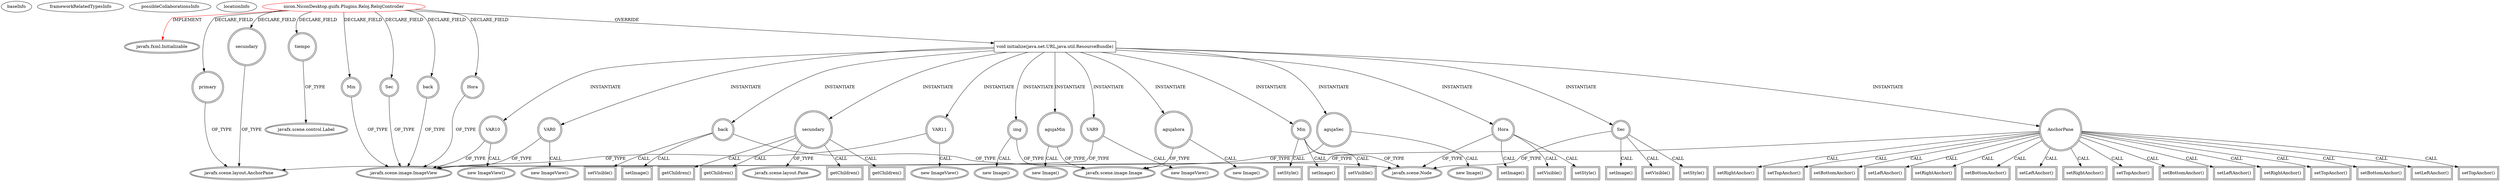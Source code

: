digraph {
baseInfo[graphId=2570,category="extension_graph",isAnonymous=false,possibleRelation=false]
frameworkRelatedTypesInfo[0="javafx.fxml.Initializable"]
possibleCollaborationsInfo[]
locationInfo[projectName="dony1990-ProsDesktop",filePath="/dony1990-ProsDesktop/ProsDesktop-master/src/nicon/NiconDesktop/guifx/Plugins/Reloj/RelojController.java",contextSignature="RelojController",graphId="2570"]
0[label="nicon.NiconDesktop.guifx.Plugins.Reloj.RelojController",vertexType="ROOT_CLIENT_CLASS_DECLARATION",isFrameworkType=false,color=red]
1[label="javafx.fxml.Initializable",vertexType="FRAMEWORK_INTERFACE_TYPE",isFrameworkType=true,peripheries=2]
2[label="Hora",vertexType="FIELD_DECLARATION",isFrameworkType=true,peripheries=2,shape=circle]
3[label="javafx.scene.image.ImageView",vertexType="FRAMEWORK_CLASS_TYPE",isFrameworkType=true,peripheries=2]
4[label="Min",vertexType="FIELD_DECLARATION",isFrameworkType=true,peripheries=2,shape=circle]
6[label="Sec",vertexType="FIELD_DECLARATION",isFrameworkType=true,peripheries=2,shape=circle]
8[label="back",vertexType="FIELD_DECLARATION",isFrameworkType=true,peripheries=2,shape=circle]
10[label="primary",vertexType="FIELD_DECLARATION",isFrameworkType=true,peripheries=2,shape=circle]
11[label="javafx.scene.layout.AnchorPane",vertexType="FRAMEWORK_CLASS_TYPE",isFrameworkType=true,peripheries=2]
12[label="secundary",vertexType="FIELD_DECLARATION",isFrameworkType=true,peripheries=2,shape=circle]
14[label="tiempo",vertexType="FIELD_DECLARATION",isFrameworkType=true,peripheries=2,shape=circle]
15[label="javafx.scene.control.Label",vertexType="FRAMEWORK_CLASS_TYPE",isFrameworkType=true,peripheries=2]
16[label="void initialize(java.net.URL,java.util.ResourceBundle)",vertexType="OVERRIDING_METHOD_DECLARATION",isFrameworkType=false,shape=box]
18[label="VAR0",vertexType="VARIABLE_EXPRESION",isFrameworkType=true,peripheries=2,shape=circle]
17[label="new ImageView()",vertexType="CONSTRUCTOR_CALL",isFrameworkType=true,peripheries=2]
20[label="AnchorPane",vertexType="VARIABLE_EXPRESION",isFrameworkType=true,peripheries=2,shape=circle]
21[label="setBottomAnchor()",vertexType="INSIDE_CALL",isFrameworkType=true,peripheries=2,shape=box]
24[label="setLeftAnchor()",vertexType="INSIDE_CALL",isFrameworkType=true,peripheries=2,shape=box]
26[label="setRightAnchor()",vertexType="INSIDE_CALL",isFrameworkType=true,peripheries=2,shape=box]
28[label="setTopAnchor()",vertexType="INSIDE_CALL",isFrameworkType=true,peripheries=2,shape=box]
29[label="back",vertexType="VARIABLE_EXPRESION",isFrameworkType=true,peripheries=2,shape=circle]
31[label="javafx.scene.Node",vertexType="FRAMEWORK_CLASS_TYPE",isFrameworkType=true,peripheries=2]
30[label="setVisible()",vertexType="INSIDE_CALL",isFrameworkType=true,peripheries=2,shape=box]
32[label="secundary",vertexType="VARIABLE_EXPRESION",isFrameworkType=true,peripheries=2,shape=circle]
34[label="javafx.scene.layout.Pane",vertexType="FRAMEWORK_CLASS_TYPE",isFrameworkType=true,peripheries=2]
33[label="getChildren()",vertexType="INSIDE_CALL",isFrameworkType=true,peripheries=2,shape=box]
36[label="img",vertexType="VARIABLE_EXPRESION",isFrameworkType=true,peripheries=2,shape=circle]
37[label="javafx.scene.image.Image",vertexType="FRAMEWORK_CLASS_TYPE",isFrameworkType=true,peripheries=2]
35[label="new Image()",vertexType="CONSTRUCTOR_CALL",isFrameworkType=true,peripheries=2]
39[label="setImage()",vertexType="INSIDE_CALL",isFrameworkType=true,peripheries=2,shape=box]
41[label="VAR9",vertexType="VARIABLE_EXPRESION",isFrameworkType=true,peripheries=2,shape=circle]
40[label="new ImageView()",vertexType="CONSTRUCTOR_CALL",isFrameworkType=true,peripheries=2]
44[label="VAR10",vertexType="VARIABLE_EXPRESION",isFrameworkType=true,peripheries=2,shape=circle]
43[label="new ImageView()",vertexType="CONSTRUCTOR_CALL",isFrameworkType=true,peripheries=2]
47[label="VAR11",vertexType="VARIABLE_EXPRESION",isFrameworkType=true,peripheries=2,shape=circle]
46[label="new ImageView()",vertexType="CONSTRUCTOR_CALL",isFrameworkType=true,peripheries=2]
50[label="setBottomAnchor()",vertexType="INSIDE_CALL",isFrameworkType=true,peripheries=2,shape=box]
52[label="setLeftAnchor()",vertexType="INSIDE_CALL",isFrameworkType=true,peripheries=2,shape=box]
54[label="setRightAnchor()",vertexType="INSIDE_CALL",isFrameworkType=true,peripheries=2,shape=box]
56[label="setTopAnchor()",vertexType="INSIDE_CALL",isFrameworkType=true,peripheries=2,shape=box]
57[label="Min",vertexType="VARIABLE_EXPRESION",isFrameworkType=true,peripheries=2,shape=circle]
58[label="setVisible()",vertexType="INSIDE_CALL",isFrameworkType=true,peripheries=2,shape=box]
61[label="setStyle()",vertexType="INSIDE_CALL",isFrameworkType=true,peripheries=2,shape=box]
63[label="getChildren()",vertexType="INSIDE_CALL",isFrameworkType=true,peripheries=2,shape=box]
65[label="agujaMin",vertexType="VARIABLE_EXPRESION",isFrameworkType=true,peripheries=2,shape=circle]
64[label="new Image()",vertexType="CONSTRUCTOR_CALL",isFrameworkType=true,peripheries=2]
68[label="setImage()",vertexType="INSIDE_CALL",isFrameworkType=true,peripheries=2,shape=box]
70[label="setBottomAnchor()",vertexType="INSIDE_CALL",isFrameworkType=true,peripheries=2,shape=box]
72[label="setLeftAnchor()",vertexType="INSIDE_CALL",isFrameworkType=true,peripheries=2,shape=box]
74[label="setRightAnchor()",vertexType="INSIDE_CALL",isFrameworkType=true,peripheries=2,shape=box]
76[label="setTopAnchor()",vertexType="INSIDE_CALL",isFrameworkType=true,peripheries=2,shape=box]
77[label="Hora",vertexType="VARIABLE_EXPRESION",isFrameworkType=true,peripheries=2,shape=circle]
78[label="setVisible()",vertexType="INSIDE_CALL",isFrameworkType=true,peripheries=2,shape=box]
81[label="setStyle()",vertexType="INSIDE_CALL",isFrameworkType=true,peripheries=2,shape=box]
83[label="getChildren()",vertexType="INSIDE_CALL",isFrameworkType=true,peripheries=2,shape=box]
85[label="agujahora",vertexType="VARIABLE_EXPRESION",isFrameworkType=true,peripheries=2,shape=circle]
84[label="new Image()",vertexType="CONSTRUCTOR_CALL",isFrameworkType=true,peripheries=2]
88[label="setImage()",vertexType="INSIDE_CALL",isFrameworkType=true,peripheries=2,shape=box]
90[label="setBottomAnchor()",vertexType="INSIDE_CALL",isFrameworkType=true,peripheries=2,shape=box]
92[label="setLeftAnchor()",vertexType="INSIDE_CALL",isFrameworkType=true,peripheries=2,shape=box]
94[label="setRightAnchor()",vertexType="INSIDE_CALL",isFrameworkType=true,peripheries=2,shape=box]
96[label="setTopAnchor()",vertexType="INSIDE_CALL",isFrameworkType=true,peripheries=2,shape=box]
97[label="Sec",vertexType="VARIABLE_EXPRESION",isFrameworkType=true,peripheries=2,shape=circle]
98[label="setVisible()",vertexType="INSIDE_CALL",isFrameworkType=true,peripheries=2,shape=box]
101[label="setStyle()",vertexType="INSIDE_CALL",isFrameworkType=true,peripheries=2,shape=box]
103[label="getChildren()",vertexType="INSIDE_CALL",isFrameworkType=true,peripheries=2,shape=box]
105[label="agujaSec",vertexType="VARIABLE_EXPRESION",isFrameworkType=true,peripheries=2,shape=circle]
104[label="new Image()",vertexType="CONSTRUCTOR_CALL",isFrameworkType=true,peripheries=2]
108[label="setImage()",vertexType="INSIDE_CALL",isFrameworkType=true,peripheries=2,shape=box]
0->1[label="IMPLEMENT",color=red]
0->2[label="DECLARE_FIELD"]
2->3[label="OF_TYPE"]
0->4[label="DECLARE_FIELD"]
4->3[label="OF_TYPE"]
0->6[label="DECLARE_FIELD"]
6->3[label="OF_TYPE"]
0->8[label="DECLARE_FIELD"]
8->3[label="OF_TYPE"]
0->10[label="DECLARE_FIELD"]
10->11[label="OF_TYPE"]
0->12[label="DECLARE_FIELD"]
12->11[label="OF_TYPE"]
0->14[label="DECLARE_FIELD"]
14->15[label="OF_TYPE"]
0->16[label="OVERRIDE"]
16->18[label="INSTANTIATE"]
18->3[label="OF_TYPE"]
18->17[label="CALL"]
16->20[label="INSTANTIATE"]
20->11[label="OF_TYPE"]
20->21[label="CALL"]
20->24[label="CALL"]
20->26[label="CALL"]
20->28[label="CALL"]
16->29[label="INSTANTIATE"]
29->31[label="OF_TYPE"]
29->30[label="CALL"]
16->32[label="INSTANTIATE"]
32->34[label="OF_TYPE"]
32->33[label="CALL"]
16->36[label="INSTANTIATE"]
36->37[label="OF_TYPE"]
36->35[label="CALL"]
29->39[label="CALL"]
16->41[label="INSTANTIATE"]
41->3[label="OF_TYPE"]
41->40[label="CALL"]
16->44[label="INSTANTIATE"]
44->3[label="OF_TYPE"]
44->43[label="CALL"]
16->47[label="INSTANTIATE"]
47->3[label="OF_TYPE"]
47->46[label="CALL"]
20->50[label="CALL"]
20->52[label="CALL"]
20->54[label="CALL"]
20->56[label="CALL"]
16->57[label="INSTANTIATE"]
57->31[label="OF_TYPE"]
57->58[label="CALL"]
57->61[label="CALL"]
32->63[label="CALL"]
16->65[label="INSTANTIATE"]
65->37[label="OF_TYPE"]
65->64[label="CALL"]
57->68[label="CALL"]
20->70[label="CALL"]
20->72[label="CALL"]
20->74[label="CALL"]
20->76[label="CALL"]
16->77[label="INSTANTIATE"]
77->31[label="OF_TYPE"]
77->78[label="CALL"]
77->81[label="CALL"]
32->83[label="CALL"]
16->85[label="INSTANTIATE"]
85->37[label="OF_TYPE"]
85->84[label="CALL"]
77->88[label="CALL"]
20->90[label="CALL"]
20->92[label="CALL"]
20->94[label="CALL"]
20->96[label="CALL"]
16->97[label="INSTANTIATE"]
97->31[label="OF_TYPE"]
97->98[label="CALL"]
97->101[label="CALL"]
32->103[label="CALL"]
16->105[label="INSTANTIATE"]
105->37[label="OF_TYPE"]
105->104[label="CALL"]
97->108[label="CALL"]
}
